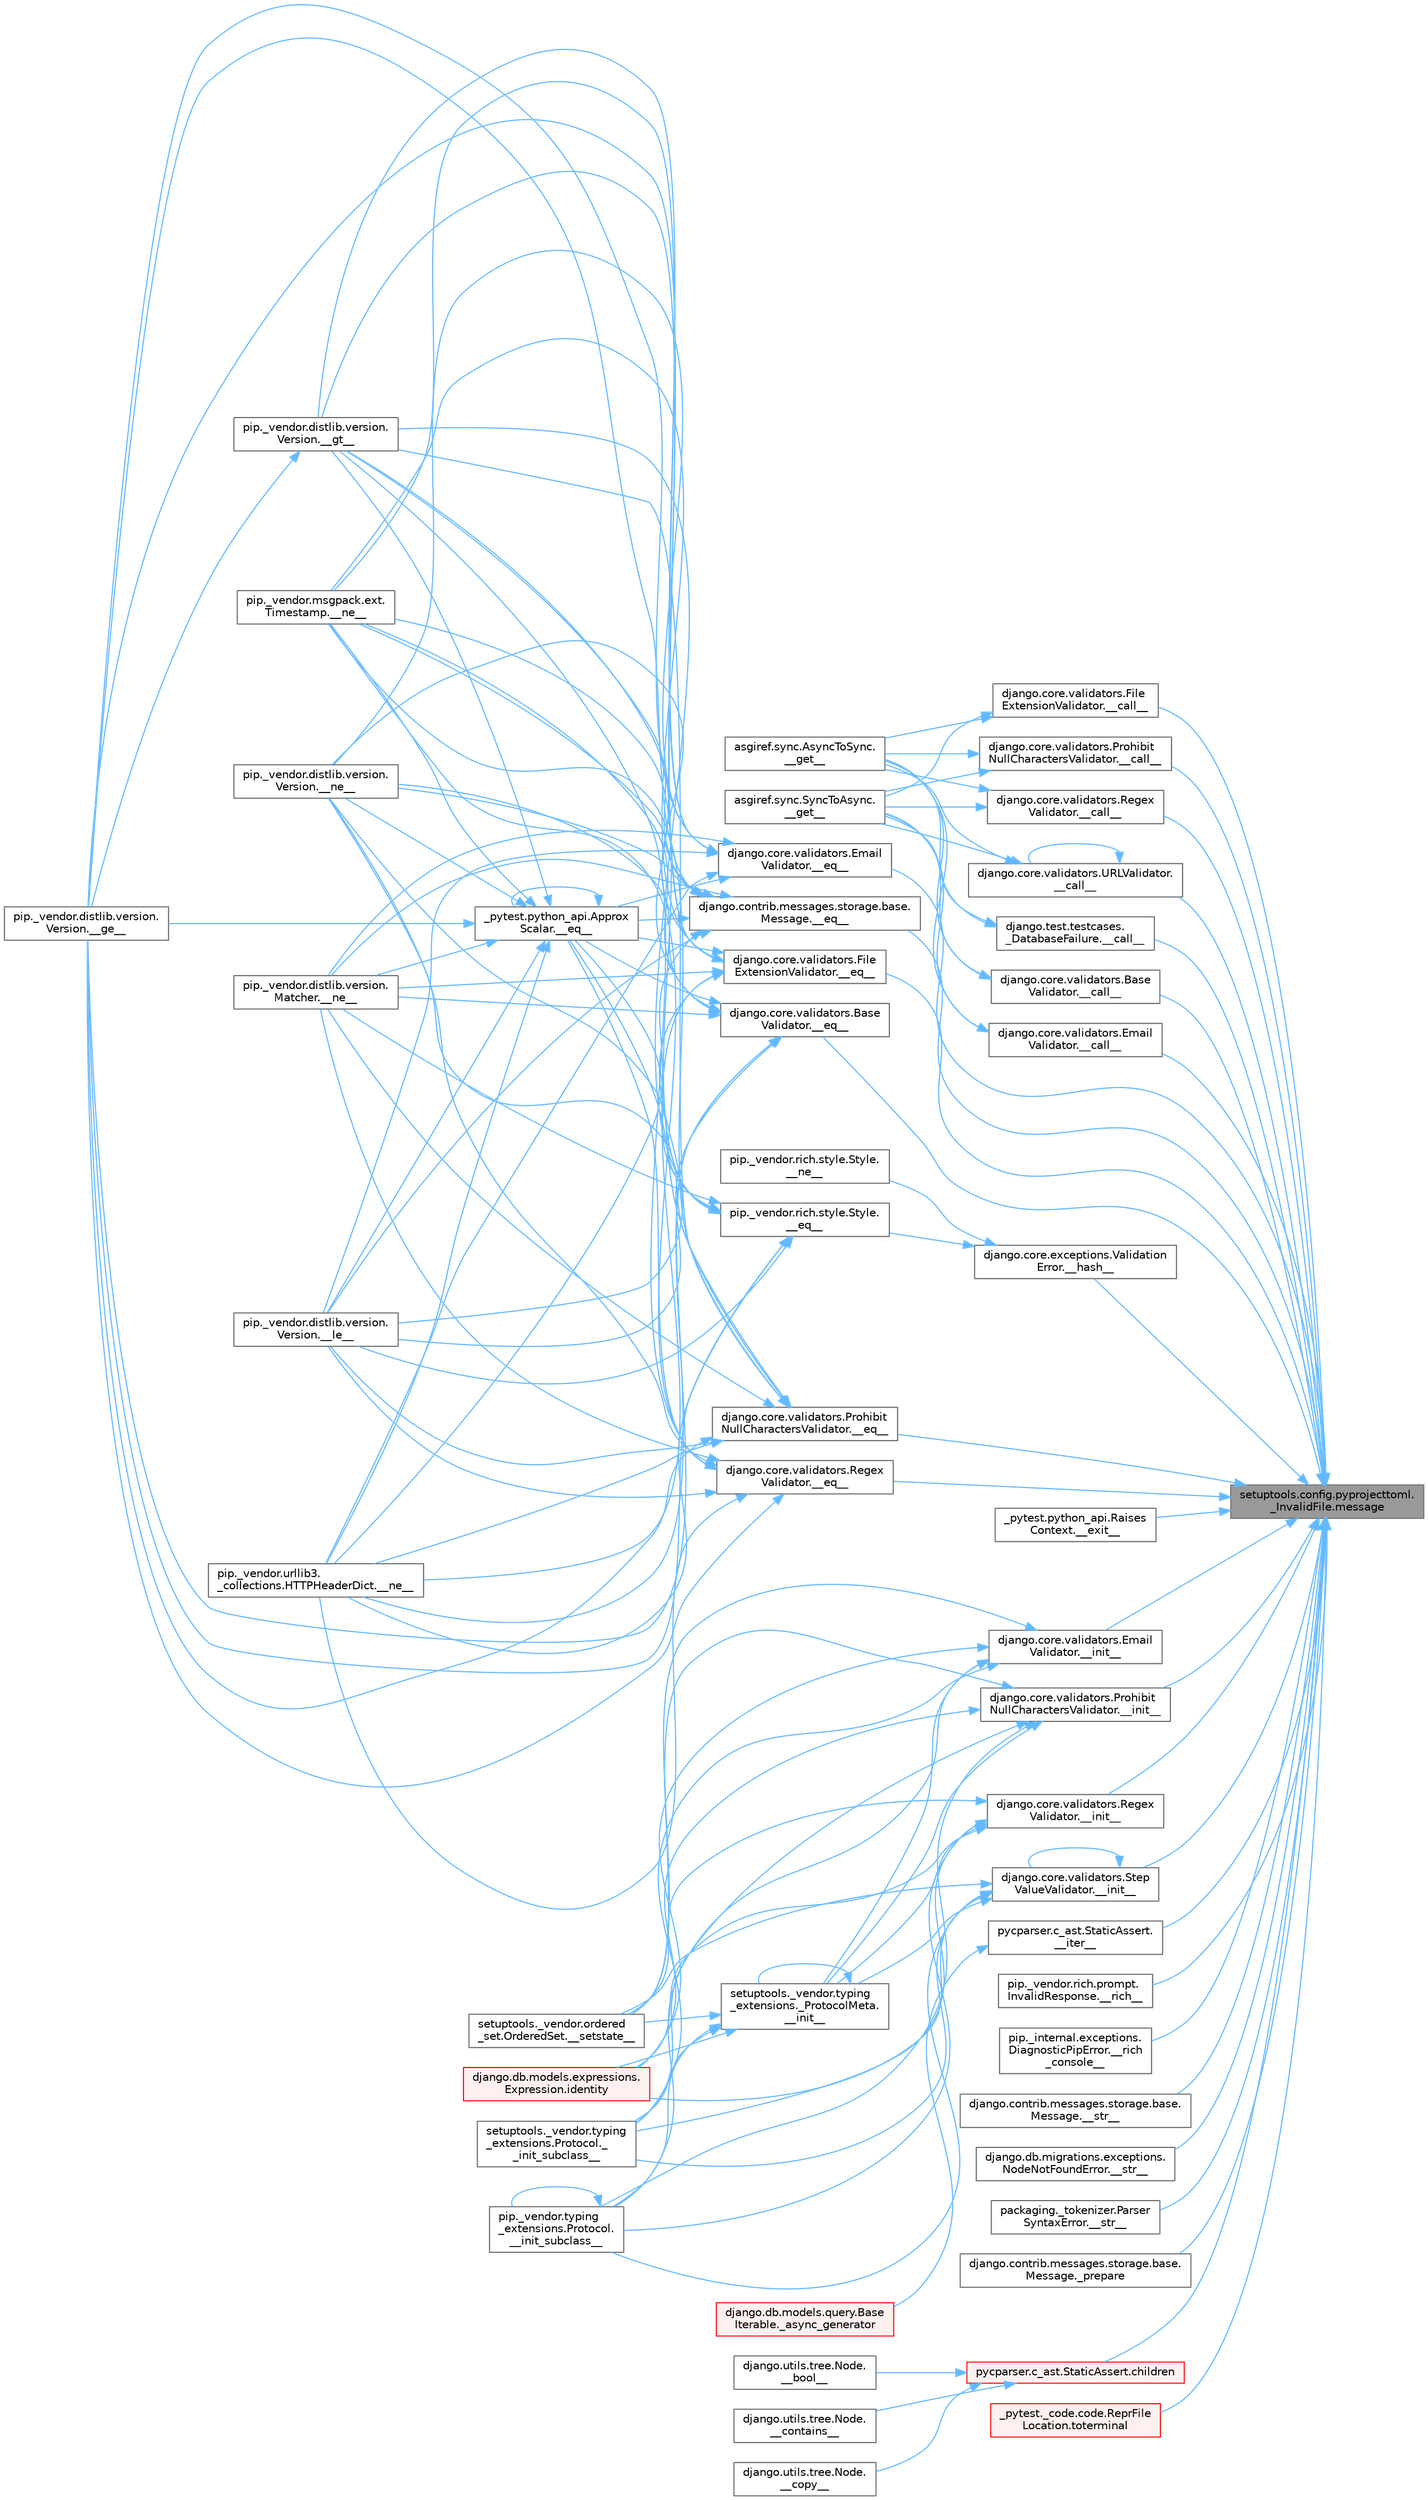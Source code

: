 digraph "setuptools.config.pyprojecttoml._InvalidFile.message"
{
 // LATEX_PDF_SIZE
  bgcolor="transparent";
  edge [fontname=Helvetica,fontsize=10,labelfontname=Helvetica,labelfontsize=10];
  node [fontname=Helvetica,fontsize=10,shape=box,height=0.2,width=0.4];
  rankdir="RL";
  Node1 [id="Node000001",label="setuptools.config.pyprojecttoml.\l_InvalidFile.message",height=0.2,width=0.4,color="gray40", fillcolor="grey60", style="filled", fontcolor="black",tooltip=" "];
  Node1 -> Node2 [id="edge1_Node000001_Node000002",dir="back",color="steelblue1",style="solid",tooltip=" "];
  Node2 [id="Node000002",label="django.core.validators.Base\lValidator.__call__",height=0.2,width=0.4,color="grey40", fillcolor="white", style="filled",URL="$classdjango_1_1core_1_1validators_1_1_base_validator.html#ac718256582df714e061c6b927e045d12",tooltip=" "];
  Node2 -> Node3 [id="edge2_Node000002_Node000003",dir="back",color="steelblue1",style="solid",tooltip=" "];
  Node3 [id="Node000003",label="asgiref.sync.AsyncToSync.\l__get__",height=0.2,width=0.4,color="grey40", fillcolor="white", style="filled",URL="$classasgiref_1_1sync_1_1_async_to_sync.html#a23e9ef7a73da98dad9e3f4e65846969b",tooltip=" "];
  Node2 -> Node4 [id="edge3_Node000002_Node000004",dir="back",color="steelblue1",style="solid",tooltip=" "];
  Node4 [id="Node000004",label="asgiref.sync.SyncToAsync.\l__get__",height=0.2,width=0.4,color="grey40", fillcolor="white", style="filled",URL="$classasgiref_1_1sync_1_1_sync_to_async.html#aebdfbe3f01079a529fd2f39810597381",tooltip=" "];
  Node1 -> Node5 [id="edge4_Node000001_Node000005",dir="back",color="steelblue1",style="solid",tooltip=" "];
  Node5 [id="Node000005",label="django.core.validators.Email\lValidator.__call__",height=0.2,width=0.4,color="grey40", fillcolor="white", style="filled",URL="$classdjango_1_1core_1_1validators_1_1_email_validator.html#ac0268c199dc40556656d540cd51410f8",tooltip=" "];
  Node5 -> Node3 [id="edge5_Node000005_Node000003",dir="back",color="steelblue1",style="solid",tooltip=" "];
  Node5 -> Node4 [id="edge6_Node000005_Node000004",dir="back",color="steelblue1",style="solid",tooltip=" "];
  Node1 -> Node6 [id="edge7_Node000001_Node000006",dir="back",color="steelblue1",style="solid",tooltip=" "];
  Node6 [id="Node000006",label="django.core.validators.File\lExtensionValidator.__call__",height=0.2,width=0.4,color="grey40", fillcolor="white", style="filled",URL="$classdjango_1_1core_1_1validators_1_1_file_extension_validator.html#a8ca13772240522b408e6d8abce6aad7c",tooltip=" "];
  Node6 -> Node3 [id="edge8_Node000006_Node000003",dir="back",color="steelblue1",style="solid",tooltip=" "];
  Node6 -> Node4 [id="edge9_Node000006_Node000004",dir="back",color="steelblue1",style="solid",tooltip=" "];
  Node1 -> Node7 [id="edge10_Node000001_Node000007",dir="back",color="steelblue1",style="solid",tooltip=" "];
  Node7 [id="Node000007",label="django.core.validators.Prohibit\lNullCharactersValidator.__call__",height=0.2,width=0.4,color="grey40", fillcolor="white", style="filled",URL="$classdjango_1_1core_1_1validators_1_1_prohibit_null_characters_validator.html#a09a4196f97efb12d6343daa3fc6983bc",tooltip=" "];
  Node7 -> Node3 [id="edge11_Node000007_Node000003",dir="back",color="steelblue1",style="solid",tooltip=" "];
  Node7 -> Node4 [id="edge12_Node000007_Node000004",dir="back",color="steelblue1",style="solid",tooltip=" "];
  Node1 -> Node8 [id="edge13_Node000001_Node000008",dir="back",color="steelblue1",style="solid",tooltip=" "];
  Node8 [id="Node000008",label="django.core.validators.Regex\lValidator.__call__",height=0.2,width=0.4,color="grey40", fillcolor="white", style="filled",URL="$classdjango_1_1core_1_1validators_1_1_regex_validator.html#a30d4eea6f9d0ab73781123cc26244775",tooltip=" "];
  Node8 -> Node3 [id="edge14_Node000008_Node000003",dir="back",color="steelblue1",style="solid",tooltip=" "];
  Node8 -> Node4 [id="edge15_Node000008_Node000004",dir="back",color="steelblue1",style="solid",tooltip=" "];
  Node1 -> Node9 [id="edge16_Node000001_Node000009",dir="back",color="steelblue1",style="solid",tooltip=" "];
  Node9 [id="Node000009",label="django.core.validators.URLValidator.\l__call__",height=0.2,width=0.4,color="grey40", fillcolor="white", style="filled",URL="$classdjango_1_1core_1_1validators_1_1_u_r_l_validator.html#aed00ff72fd14908f52b3ba962f347e0d",tooltip=" "];
  Node9 -> Node9 [id="edge17_Node000009_Node000009",dir="back",color="steelblue1",style="solid",tooltip=" "];
  Node9 -> Node3 [id="edge18_Node000009_Node000003",dir="back",color="steelblue1",style="solid",tooltip=" "];
  Node9 -> Node4 [id="edge19_Node000009_Node000004",dir="back",color="steelblue1",style="solid",tooltip=" "];
  Node1 -> Node10 [id="edge20_Node000001_Node000010",dir="back",color="steelblue1",style="solid",tooltip=" "];
  Node10 [id="Node000010",label="django.test.testcases.\l_DatabaseFailure.__call__",height=0.2,width=0.4,color="grey40", fillcolor="white", style="filled",URL="$classdjango_1_1test_1_1testcases_1_1___database_failure.html#ab45cf52e31914d71f3b7b4bcb2062e85",tooltip=" "];
  Node10 -> Node3 [id="edge21_Node000010_Node000003",dir="back",color="steelblue1",style="solid",tooltip=" "];
  Node10 -> Node4 [id="edge22_Node000010_Node000004",dir="back",color="steelblue1",style="solid",tooltip=" "];
  Node1 -> Node11 [id="edge23_Node000001_Node000011",dir="back",color="steelblue1",style="solid",tooltip=" "];
  Node11 [id="Node000011",label="django.contrib.messages.storage.base.\lMessage.__eq__",height=0.2,width=0.4,color="grey40", fillcolor="white", style="filled",URL="$classdjango_1_1contrib_1_1messages_1_1storage_1_1base_1_1_message.html#ad2ac4efd789369cba573eb00313e6983",tooltip=" "];
  Node11 -> Node12 [id="edge24_Node000011_Node000012",dir="back",color="steelblue1",style="solid",tooltip=" "];
  Node12 [id="Node000012",label="_pytest.python_api.Approx\lScalar.__eq__",height=0.2,width=0.4,color="grey40", fillcolor="white", style="filled",URL="$class__pytest_1_1python__api_1_1_approx_scalar.html#af4601ee4ca7409927f88c83ebfc3d923",tooltip=" "];
  Node12 -> Node12 [id="edge25_Node000012_Node000012",dir="back",color="steelblue1",style="solid",tooltip=" "];
  Node12 -> Node13 [id="edge26_Node000012_Node000013",dir="back",color="steelblue1",style="solid",tooltip=" "];
  Node13 [id="Node000013",label="pip._vendor.distlib.version.\lVersion.__ge__",height=0.2,width=0.4,color="grey40", fillcolor="white", style="filled",URL="$classpip_1_1__vendor_1_1distlib_1_1version_1_1_version.html#aa6b7b889cebc687ddb5ed9040d01b1ec",tooltip=" "];
  Node12 -> Node14 [id="edge27_Node000012_Node000014",dir="back",color="steelblue1",style="solid",tooltip=" "];
  Node14 [id="Node000014",label="pip._vendor.distlib.version.\lVersion.__gt__",height=0.2,width=0.4,color="grey40", fillcolor="white", style="filled",URL="$classpip_1_1__vendor_1_1distlib_1_1version_1_1_version.html#a51cf0c8da1bb6829173ff6861b10cb5f",tooltip=" "];
  Node14 -> Node13 [id="edge28_Node000014_Node000013",dir="back",color="steelblue1",style="solid",tooltip=" "];
  Node12 -> Node15 [id="edge29_Node000012_Node000015",dir="back",color="steelblue1",style="solid",tooltip=" "];
  Node15 [id="Node000015",label="pip._vendor.distlib.version.\lVersion.__le__",height=0.2,width=0.4,color="grey40", fillcolor="white", style="filled",URL="$classpip_1_1__vendor_1_1distlib_1_1version_1_1_version.html#ae5e2c5d9b76377e286fcf92a382cbb8b",tooltip=" "];
  Node12 -> Node16 [id="edge30_Node000012_Node000016",dir="back",color="steelblue1",style="solid",tooltip=" "];
  Node16 [id="Node000016",label="pip._vendor.distlib.version.\lMatcher.__ne__",height=0.2,width=0.4,color="grey40", fillcolor="white", style="filled",URL="$classpip_1_1__vendor_1_1distlib_1_1version_1_1_matcher.html#a24f8f8a4686bff3018fee5d22f4e02f1",tooltip=" "];
  Node12 -> Node17 [id="edge31_Node000012_Node000017",dir="back",color="steelblue1",style="solid",tooltip=" "];
  Node17 [id="Node000017",label="pip._vendor.distlib.version.\lVersion.__ne__",height=0.2,width=0.4,color="grey40", fillcolor="white", style="filled",URL="$classpip_1_1__vendor_1_1distlib_1_1version_1_1_version.html#aea3cdf6db007318ab1a2e8d144e2a4a1",tooltip=" "];
  Node12 -> Node18 [id="edge32_Node000012_Node000018",dir="back",color="steelblue1",style="solid",tooltip=" "];
  Node18 [id="Node000018",label="pip._vendor.msgpack.ext.\lTimestamp.__ne__",height=0.2,width=0.4,color="grey40", fillcolor="white", style="filled",URL="$classpip_1_1__vendor_1_1msgpack_1_1ext_1_1_timestamp.html#ac38b8cada8075f7a1133b06bc99b2317",tooltip=" "];
  Node12 -> Node19 [id="edge33_Node000012_Node000019",dir="back",color="steelblue1",style="solid",tooltip=" "];
  Node19 [id="Node000019",label="pip._vendor.urllib3.\l_collections.HTTPHeaderDict.__ne__",height=0.2,width=0.4,color="grey40", fillcolor="white", style="filled",URL="$classpip_1_1__vendor_1_1urllib3_1_1__collections_1_1_h_t_t_p_header_dict.html#aa7766a9499d33160a1258e140e35a806",tooltip=" "];
  Node11 -> Node13 [id="edge34_Node000011_Node000013",dir="back",color="steelblue1",style="solid",tooltip=" "];
  Node11 -> Node14 [id="edge35_Node000011_Node000014",dir="back",color="steelblue1",style="solid",tooltip=" "];
  Node11 -> Node15 [id="edge36_Node000011_Node000015",dir="back",color="steelblue1",style="solid",tooltip=" "];
  Node11 -> Node16 [id="edge37_Node000011_Node000016",dir="back",color="steelblue1",style="solid",tooltip=" "];
  Node11 -> Node17 [id="edge38_Node000011_Node000017",dir="back",color="steelblue1",style="solid",tooltip=" "];
  Node11 -> Node18 [id="edge39_Node000011_Node000018",dir="back",color="steelblue1",style="solid",tooltip=" "];
  Node11 -> Node19 [id="edge40_Node000011_Node000019",dir="back",color="steelblue1",style="solid",tooltip=" "];
  Node1 -> Node20 [id="edge41_Node000001_Node000020",dir="back",color="steelblue1",style="solid",tooltip=" "];
  Node20 [id="Node000020",label="django.core.validators.Base\lValidator.__eq__",height=0.2,width=0.4,color="grey40", fillcolor="white", style="filled",URL="$classdjango_1_1core_1_1validators_1_1_base_validator.html#ab0ead9d761c7f04c6663331233936a13",tooltip=" "];
  Node20 -> Node12 [id="edge42_Node000020_Node000012",dir="back",color="steelblue1",style="solid",tooltip=" "];
  Node20 -> Node13 [id="edge43_Node000020_Node000013",dir="back",color="steelblue1",style="solid",tooltip=" "];
  Node20 -> Node14 [id="edge44_Node000020_Node000014",dir="back",color="steelblue1",style="solid",tooltip=" "];
  Node20 -> Node15 [id="edge45_Node000020_Node000015",dir="back",color="steelblue1",style="solid",tooltip=" "];
  Node20 -> Node16 [id="edge46_Node000020_Node000016",dir="back",color="steelblue1",style="solid",tooltip=" "];
  Node20 -> Node17 [id="edge47_Node000020_Node000017",dir="back",color="steelblue1",style="solid",tooltip=" "];
  Node20 -> Node18 [id="edge48_Node000020_Node000018",dir="back",color="steelblue1",style="solid",tooltip=" "];
  Node20 -> Node19 [id="edge49_Node000020_Node000019",dir="back",color="steelblue1",style="solid",tooltip=" "];
  Node1 -> Node21 [id="edge50_Node000001_Node000021",dir="back",color="steelblue1",style="solid",tooltip=" "];
  Node21 [id="Node000021",label="django.core.validators.Email\lValidator.__eq__",height=0.2,width=0.4,color="grey40", fillcolor="white", style="filled",URL="$classdjango_1_1core_1_1validators_1_1_email_validator.html#a0c0423cabf7734c70c6a5161b3724f22",tooltip=" "];
  Node21 -> Node12 [id="edge51_Node000021_Node000012",dir="back",color="steelblue1",style="solid",tooltip=" "];
  Node21 -> Node13 [id="edge52_Node000021_Node000013",dir="back",color="steelblue1",style="solid",tooltip=" "];
  Node21 -> Node14 [id="edge53_Node000021_Node000014",dir="back",color="steelblue1",style="solid",tooltip=" "];
  Node21 -> Node15 [id="edge54_Node000021_Node000015",dir="back",color="steelblue1",style="solid",tooltip=" "];
  Node21 -> Node16 [id="edge55_Node000021_Node000016",dir="back",color="steelblue1",style="solid",tooltip=" "];
  Node21 -> Node17 [id="edge56_Node000021_Node000017",dir="back",color="steelblue1",style="solid",tooltip=" "];
  Node21 -> Node18 [id="edge57_Node000021_Node000018",dir="back",color="steelblue1",style="solid",tooltip=" "];
  Node21 -> Node19 [id="edge58_Node000021_Node000019",dir="back",color="steelblue1",style="solid",tooltip=" "];
  Node1 -> Node22 [id="edge59_Node000001_Node000022",dir="back",color="steelblue1",style="solid",tooltip=" "];
  Node22 [id="Node000022",label="django.core.validators.File\lExtensionValidator.__eq__",height=0.2,width=0.4,color="grey40", fillcolor="white", style="filled",URL="$classdjango_1_1core_1_1validators_1_1_file_extension_validator.html#a8cab899a2d0339a6a659bb01d56021ac",tooltip=" "];
  Node22 -> Node12 [id="edge60_Node000022_Node000012",dir="back",color="steelblue1",style="solid",tooltip=" "];
  Node22 -> Node13 [id="edge61_Node000022_Node000013",dir="back",color="steelblue1",style="solid",tooltip=" "];
  Node22 -> Node14 [id="edge62_Node000022_Node000014",dir="back",color="steelblue1",style="solid",tooltip=" "];
  Node22 -> Node15 [id="edge63_Node000022_Node000015",dir="back",color="steelblue1",style="solid",tooltip=" "];
  Node22 -> Node16 [id="edge64_Node000022_Node000016",dir="back",color="steelblue1",style="solid",tooltip=" "];
  Node22 -> Node17 [id="edge65_Node000022_Node000017",dir="back",color="steelblue1",style="solid",tooltip=" "];
  Node22 -> Node18 [id="edge66_Node000022_Node000018",dir="back",color="steelblue1",style="solid",tooltip=" "];
  Node22 -> Node19 [id="edge67_Node000022_Node000019",dir="back",color="steelblue1",style="solid",tooltip=" "];
  Node1 -> Node23 [id="edge68_Node000001_Node000023",dir="back",color="steelblue1",style="solid",tooltip=" "];
  Node23 [id="Node000023",label="django.core.validators.Prohibit\lNullCharactersValidator.__eq__",height=0.2,width=0.4,color="grey40", fillcolor="white", style="filled",URL="$classdjango_1_1core_1_1validators_1_1_prohibit_null_characters_validator.html#a753c64fb818e4b226faff3c8b846c97a",tooltip=" "];
  Node23 -> Node12 [id="edge69_Node000023_Node000012",dir="back",color="steelblue1",style="solid",tooltip=" "];
  Node23 -> Node13 [id="edge70_Node000023_Node000013",dir="back",color="steelblue1",style="solid",tooltip=" "];
  Node23 -> Node14 [id="edge71_Node000023_Node000014",dir="back",color="steelblue1",style="solid",tooltip=" "];
  Node23 -> Node15 [id="edge72_Node000023_Node000015",dir="back",color="steelblue1",style="solid",tooltip=" "];
  Node23 -> Node16 [id="edge73_Node000023_Node000016",dir="back",color="steelblue1",style="solid",tooltip=" "];
  Node23 -> Node17 [id="edge74_Node000023_Node000017",dir="back",color="steelblue1",style="solid",tooltip=" "];
  Node23 -> Node18 [id="edge75_Node000023_Node000018",dir="back",color="steelblue1",style="solid",tooltip=" "];
  Node23 -> Node19 [id="edge76_Node000023_Node000019",dir="back",color="steelblue1",style="solid",tooltip=" "];
  Node1 -> Node24 [id="edge77_Node000001_Node000024",dir="back",color="steelblue1",style="solid",tooltip=" "];
  Node24 [id="Node000024",label="django.core.validators.Regex\lValidator.__eq__",height=0.2,width=0.4,color="grey40", fillcolor="white", style="filled",URL="$classdjango_1_1core_1_1validators_1_1_regex_validator.html#a18919d09fcbe332a2b693ad5a178a974",tooltip=" "];
  Node24 -> Node12 [id="edge78_Node000024_Node000012",dir="back",color="steelblue1",style="solid",tooltip=" "];
  Node24 -> Node13 [id="edge79_Node000024_Node000013",dir="back",color="steelblue1",style="solid",tooltip=" "];
  Node24 -> Node14 [id="edge80_Node000024_Node000014",dir="back",color="steelblue1",style="solid",tooltip=" "];
  Node24 -> Node15 [id="edge81_Node000024_Node000015",dir="back",color="steelblue1",style="solid",tooltip=" "];
  Node24 -> Node16 [id="edge82_Node000024_Node000016",dir="back",color="steelblue1",style="solid",tooltip=" "];
  Node24 -> Node17 [id="edge83_Node000024_Node000017",dir="back",color="steelblue1",style="solid",tooltip=" "];
  Node24 -> Node18 [id="edge84_Node000024_Node000018",dir="back",color="steelblue1",style="solid",tooltip=" "];
  Node24 -> Node19 [id="edge85_Node000024_Node000019",dir="back",color="steelblue1",style="solid",tooltip=" "];
  Node1 -> Node25 [id="edge86_Node000001_Node000025",dir="back",color="steelblue1",style="solid",tooltip=" "];
  Node25 [id="Node000025",label="_pytest.python_api.Raises\lContext.__exit__",height=0.2,width=0.4,color="grey40", fillcolor="white", style="filled",URL="$class__pytest_1_1python__api_1_1_raises_context.html#af8b4d6b3e44a1b3a298be3c6670c2c4c",tooltip=" "];
  Node1 -> Node26 [id="edge87_Node000001_Node000026",dir="back",color="steelblue1",style="solid",tooltip=" "];
  Node26 [id="Node000026",label="django.core.exceptions.Validation\lError.__hash__",height=0.2,width=0.4,color="grey40", fillcolor="white", style="filled",URL="$classdjango_1_1core_1_1exceptions_1_1_validation_error.html#a0fbfa1e6ff93f5f41447b8d1b89595e0",tooltip=" "];
  Node26 -> Node27 [id="edge88_Node000026_Node000027",dir="back",color="steelblue1",style="solid",tooltip=" "];
  Node27 [id="Node000027",label="pip._vendor.rich.style.Style.\l__eq__",height=0.2,width=0.4,color="grey40", fillcolor="white", style="filled",URL="$classpip_1_1__vendor_1_1rich_1_1style_1_1_style.html#aa1040cd22d3171dc8ac3f0ce31653284",tooltip=" "];
  Node27 -> Node12 [id="edge89_Node000027_Node000012",dir="back",color="steelblue1",style="solid",tooltip=" "];
  Node27 -> Node13 [id="edge90_Node000027_Node000013",dir="back",color="steelblue1",style="solid",tooltip=" "];
  Node27 -> Node14 [id="edge91_Node000027_Node000014",dir="back",color="steelblue1",style="solid",tooltip=" "];
  Node27 -> Node15 [id="edge92_Node000027_Node000015",dir="back",color="steelblue1",style="solid",tooltip=" "];
  Node27 -> Node16 [id="edge93_Node000027_Node000016",dir="back",color="steelblue1",style="solid",tooltip=" "];
  Node27 -> Node17 [id="edge94_Node000027_Node000017",dir="back",color="steelblue1",style="solid",tooltip=" "];
  Node27 -> Node18 [id="edge95_Node000027_Node000018",dir="back",color="steelblue1",style="solid",tooltip=" "];
  Node27 -> Node19 [id="edge96_Node000027_Node000019",dir="back",color="steelblue1",style="solid",tooltip=" "];
  Node26 -> Node28 [id="edge97_Node000026_Node000028",dir="back",color="steelblue1",style="solid",tooltip=" "];
  Node28 [id="Node000028",label="pip._vendor.rich.style.Style.\l__ne__",height=0.2,width=0.4,color="grey40", fillcolor="white", style="filled",URL="$classpip_1_1__vendor_1_1rich_1_1style_1_1_style.html#a97595d869459e2d619505c87c0b9fe81",tooltip=" "];
  Node1 -> Node29 [id="edge98_Node000001_Node000029",dir="back",color="steelblue1",style="solid",tooltip=" "];
  Node29 [id="Node000029",label="django.core.validators.Email\lValidator.__init__",height=0.2,width=0.4,color="grey40", fillcolor="white", style="filled",URL="$classdjango_1_1core_1_1validators_1_1_email_validator.html#a35882b08085b9fe88180967f604ed9b8",tooltip=" "];
  Node29 -> Node30 [id="edge99_Node000029_Node000030",dir="back",color="steelblue1",style="solid",tooltip=" "];
  Node30 [id="Node000030",label="setuptools._vendor.typing\l_extensions._ProtocolMeta.\l__init__",height=0.2,width=0.4,color="grey40", fillcolor="white", style="filled",URL="$classsetuptools_1_1__vendor_1_1typing__extensions_1_1___protocol_meta.html#a7bbaff8ac6d19534b46bca363ee0b43a",tooltip=" "];
  Node30 -> Node30 [id="edge100_Node000030_Node000030",dir="back",color="steelblue1",style="solid",tooltip=" "];
  Node30 -> Node31 [id="edge101_Node000030_Node000031",dir="back",color="steelblue1",style="solid",tooltip=" "];
  Node31 [id="Node000031",label="pip._vendor.typing\l_extensions.Protocol.\l__init_subclass__",height=0.2,width=0.4,color="grey40", fillcolor="white", style="filled",URL="$classpip_1_1__vendor_1_1typing__extensions_1_1_protocol.html#a2916efc86cebb8aba6deb7fd30b33988",tooltip=" "];
  Node31 -> Node31 [id="edge102_Node000031_Node000031",dir="back",color="steelblue1",style="solid",tooltip=" "];
  Node30 -> Node32 [id="edge103_Node000030_Node000032",dir="back",color="steelblue1",style="solid",tooltip=" "];
  Node32 [id="Node000032",label="setuptools._vendor.typing\l_extensions.Protocol._\l_init_subclass__",height=0.2,width=0.4,color="grey40", fillcolor="white", style="filled",URL="$classsetuptools_1_1__vendor_1_1typing__extensions_1_1_protocol.html#ac6cbebc092a4724ab3704c5334059874",tooltip=" "];
  Node30 -> Node33 [id="edge104_Node000030_Node000033",dir="back",color="steelblue1",style="solid",tooltip=" "];
  Node33 [id="Node000033",label="setuptools._vendor.ordered\l_set.OrderedSet.__setstate__",height=0.2,width=0.4,color="grey40", fillcolor="white", style="filled",URL="$classsetuptools_1_1__vendor_1_1ordered__set_1_1_ordered_set.html#aa7f7de9d987829525d06db565fe1b4a1",tooltip=" "];
  Node30 -> Node34 [id="edge105_Node000030_Node000034",dir="back",color="steelblue1",style="solid",tooltip=" "];
  Node34 [id="Node000034",label="django.db.models.expressions.\lExpression.identity",height=0.2,width=0.4,color="red", fillcolor="#FFF0F0", style="filled",URL="$classdjango_1_1db_1_1models_1_1expressions_1_1_expression.html#a10048810b5eb8641acf3bc150731b925",tooltip=" "];
  Node29 -> Node31 [id="edge106_Node000029_Node000031",dir="back",color="steelblue1",style="solid",tooltip=" "];
  Node29 -> Node32 [id="edge107_Node000029_Node000032",dir="back",color="steelblue1",style="solid",tooltip=" "];
  Node29 -> Node33 [id="edge108_Node000029_Node000033",dir="back",color="steelblue1",style="solid",tooltip=" "];
  Node29 -> Node34 [id="edge109_Node000029_Node000034",dir="back",color="steelblue1",style="solid",tooltip=" "];
  Node1 -> Node51 [id="edge110_Node000001_Node000051",dir="back",color="steelblue1",style="solid",tooltip=" "];
  Node51 [id="Node000051",label="django.core.validators.Prohibit\lNullCharactersValidator.__init__",height=0.2,width=0.4,color="grey40", fillcolor="white", style="filled",URL="$classdjango_1_1core_1_1validators_1_1_prohibit_null_characters_validator.html#a5bb5d46af80d54ea1af89e4597a13c85",tooltip=" "];
  Node51 -> Node30 [id="edge111_Node000051_Node000030",dir="back",color="steelblue1",style="solid",tooltip=" "];
  Node51 -> Node31 [id="edge112_Node000051_Node000031",dir="back",color="steelblue1",style="solid",tooltip=" "];
  Node51 -> Node32 [id="edge113_Node000051_Node000032",dir="back",color="steelblue1",style="solid",tooltip=" "];
  Node51 -> Node33 [id="edge114_Node000051_Node000033",dir="back",color="steelblue1",style="solid",tooltip=" "];
  Node51 -> Node34 [id="edge115_Node000051_Node000034",dir="back",color="steelblue1",style="solid",tooltip=" "];
  Node1 -> Node52 [id="edge116_Node000001_Node000052",dir="back",color="steelblue1",style="solid",tooltip=" "];
  Node52 [id="Node000052",label="django.core.validators.Regex\lValidator.__init__",height=0.2,width=0.4,color="grey40", fillcolor="white", style="filled",URL="$classdjango_1_1core_1_1validators_1_1_regex_validator.html#ad231bde76c876582cc0e7cf981921690",tooltip=" "];
  Node52 -> Node30 [id="edge117_Node000052_Node000030",dir="back",color="steelblue1",style="solid",tooltip=" "];
  Node52 -> Node31 [id="edge118_Node000052_Node000031",dir="back",color="steelblue1",style="solid",tooltip=" "];
  Node52 -> Node32 [id="edge119_Node000052_Node000032",dir="back",color="steelblue1",style="solid",tooltip=" "];
  Node52 -> Node33 [id="edge120_Node000052_Node000033",dir="back",color="steelblue1",style="solid",tooltip=" "];
  Node52 -> Node34 [id="edge121_Node000052_Node000034",dir="back",color="steelblue1",style="solid",tooltip=" "];
  Node1 -> Node53 [id="edge122_Node000001_Node000053",dir="back",color="steelblue1",style="solid",tooltip=" "];
  Node53 [id="Node000053",label="django.core.validators.Step\lValueValidator.__init__",height=0.2,width=0.4,color="grey40", fillcolor="white", style="filled",URL="$classdjango_1_1core_1_1validators_1_1_step_value_validator.html#a79c2622ba069440c10e12e9e9d09b83a",tooltip=" "];
  Node53 -> Node53 [id="edge123_Node000053_Node000053",dir="back",color="steelblue1",style="solid",tooltip=" "];
  Node53 -> Node30 [id="edge124_Node000053_Node000030",dir="back",color="steelblue1",style="solid",tooltip=" "];
  Node53 -> Node31 [id="edge125_Node000053_Node000031",dir="back",color="steelblue1",style="solid",tooltip=" "];
  Node53 -> Node32 [id="edge126_Node000053_Node000032",dir="back",color="steelblue1",style="solid",tooltip=" "];
  Node53 -> Node33 [id="edge127_Node000053_Node000033",dir="back",color="steelblue1",style="solid",tooltip=" "];
  Node53 -> Node34 [id="edge128_Node000053_Node000034",dir="back",color="steelblue1",style="solid",tooltip=" "];
  Node1 -> Node54 [id="edge129_Node000001_Node000054",dir="back",color="steelblue1",style="solid",tooltip=" "];
  Node54 [id="Node000054",label="pycparser.c_ast.StaticAssert.\l__iter__",height=0.2,width=0.4,color="grey40", fillcolor="white", style="filled",URL="$classpycparser_1_1c__ast_1_1_static_assert.html#ad3b86895cfe2568804c94d6e7b08d4ee",tooltip=" "];
  Node54 -> Node55 [id="edge130_Node000054_Node000055",dir="back",color="steelblue1",style="solid",tooltip=" "];
  Node55 [id="Node000055",label="django.db.models.query.Base\lIterable._async_generator",height=0.2,width=0.4,color="red", fillcolor="#FFF0F0", style="filled",URL="$classdjango_1_1db_1_1models_1_1query_1_1_base_iterable.html#a3ecc2267976bc6628d1fe84d78355144",tooltip=" "];
  Node1 -> Node57 [id="edge131_Node000001_Node000057",dir="back",color="steelblue1",style="solid",tooltip=" "];
  Node57 [id="Node000057",label="pip._vendor.rich.prompt.\lInvalidResponse.__rich__",height=0.2,width=0.4,color="grey40", fillcolor="white", style="filled",URL="$classpip_1_1__vendor_1_1rich_1_1prompt_1_1_invalid_response.html#ac4b741044d004c56cef13892809cdf62",tooltip=" "];
  Node1 -> Node58 [id="edge132_Node000001_Node000058",dir="back",color="steelblue1",style="solid",tooltip=" "];
  Node58 [id="Node000058",label="pip._internal.exceptions.\lDiagnosticPipError.__rich\l_console__",height=0.2,width=0.4,color="grey40", fillcolor="white", style="filled",URL="$classpip_1_1__internal_1_1exceptions_1_1_diagnostic_pip_error.html#ae53a5c1fbcdadc8c58ac65565862d7a7",tooltip=" "];
  Node1 -> Node59 [id="edge133_Node000001_Node000059",dir="back",color="steelblue1",style="solid",tooltip=" "];
  Node59 [id="Node000059",label="django.contrib.messages.storage.base.\lMessage.__str__",height=0.2,width=0.4,color="grey40", fillcolor="white", style="filled",URL="$classdjango_1_1contrib_1_1messages_1_1storage_1_1base_1_1_message.html#a7e5fe48ea79250d7081fcc1d0b621bcc",tooltip=" "];
  Node1 -> Node60 [id="edge134_Node000001_Node000060",dir="back",color="steelblue1",style="solid",tooltip=" "];
  Node60 [id="Node000060",label="django.db.migrations.exceptions.\lNodeNotFoundError.__str__",height=0.2,width=0.4,color="grey40", fillcolor="white", style="filled",URL="$classdjango_1_1db_1_1migrations_1_1exceptions_1_1_node_not_found_error.html#aed2e967842d4b299d1f070de75fc5d85",tooltip=" "];
  Node1 -> Node61 [id="edge135_Node000001_Node000061",dir="back",color="steelblue1",style="solid",tooltip=" "];
  Node61 [id="Node000061",label="packaging._tokenizer.Parser\lSyntaxError.__str__",height=0.2,width=0.4,color="grey40", fillcolor="white", style="filled",URL="$classpackaging_1_1__tokenizer_1_1_parser_syntax_error.html#a1bf72be61084f1c233150f3b3b9d920e",tooltip=" "];
  Node1 -> Node62 [id="edge136_Node000001_Node000062",dir="back",color="steelblue1",style="solid",tooltip=" "];
  Node62 [id="Node000062",label="django.contrib.messages.storage.base.\lMessage._prepare",height=0.2,width=0.4,color="grey40", fillcolor="white", style="filled",URL="$classdjango_1_1contrib_1_1messages_1_1storage_1_1base_1_1_message.html#aba513115f12700700b95b68a7cc8886b",tooltip=" "];
  Node1 -> Node63 [id="edge137_Node000001_Node000063",dir="back",color="steelblue1",style="solid",tooltip=" "];
  Node63 [id="Node000063",label="pycparser.c_ast.StaticAssert.children",height=0.2,width=0.4,color="red", fillcolor="#FFF0F0", style="filled",URL="$classpycparser_1_1c__ast_1_1_static_assert.html#aabc32ad80562da5a8ad717a6ceeed040",tooltip=" "];
  Node63 -> Node64 [id="edge138_Node000063_Node000064",dir="back",color="steelblue1",style="solid",tooltip=" "];
  Node64 [id="Node000064",label="django.utils.tree.Node.\l__bool__",height=0.2,width=0.4,color="grey40", fillcolor="white", style="filled",URL="$classdjango_1_1utils_1_1tree_1_1_node.html#a70a56e9492f929d850eebc44de75e25c",tooltip=" "];
  Node63 -> Node65 [id="edge139_Node000063_Node000065",dir="back",color="steelblue1",style="solid",tooltip=" "];
  Node65 [id="Node000065",label="django.utils.tree.Node.\l__contains__",height=0.2,width=0.4,color="grey40", fillcolor="white", style="filled",URL="$classdjango_1_1utils_1_1tree_1_1_node.html#ab55c47b46f14e5fde108b1c3cf95d93a",tooltip=" "];
  Node63 -> Node66 [id="edge140_Node000063_Node000066",dir="back",color="steelblue1",style="solid",tooltip=" "];
  Node66 [id="Node000066",label="django.utils.tree.Node.\l__copy__",height=0.2,width=0.4,color="grey40", fillcolor="white", style="filled",URL="$classdjango_1_1utils_1_1tree_1_1_node.html#abae878f6b4500b8b241c23d8fac46e63",tooltip=" "];
  Node1 -> Node2223 [id="edge141_Node000001_Node002223",dir="back",color="steelblue1",style="solid",tooltip=" "];
  Node2223 [id="Node002223",label="_pytest._code.code.ReprFile\lLocation.toterminal",height=0.2,width=0.4,color="red", fillcolor="#FFF0F0", style="filled",URL="$class__pytest_1_1__code_1_1code_1_1_repr_file_location.html#a24c0b41aff9ce336d0e7b48d95f782ee",tooltip=" "];
}
